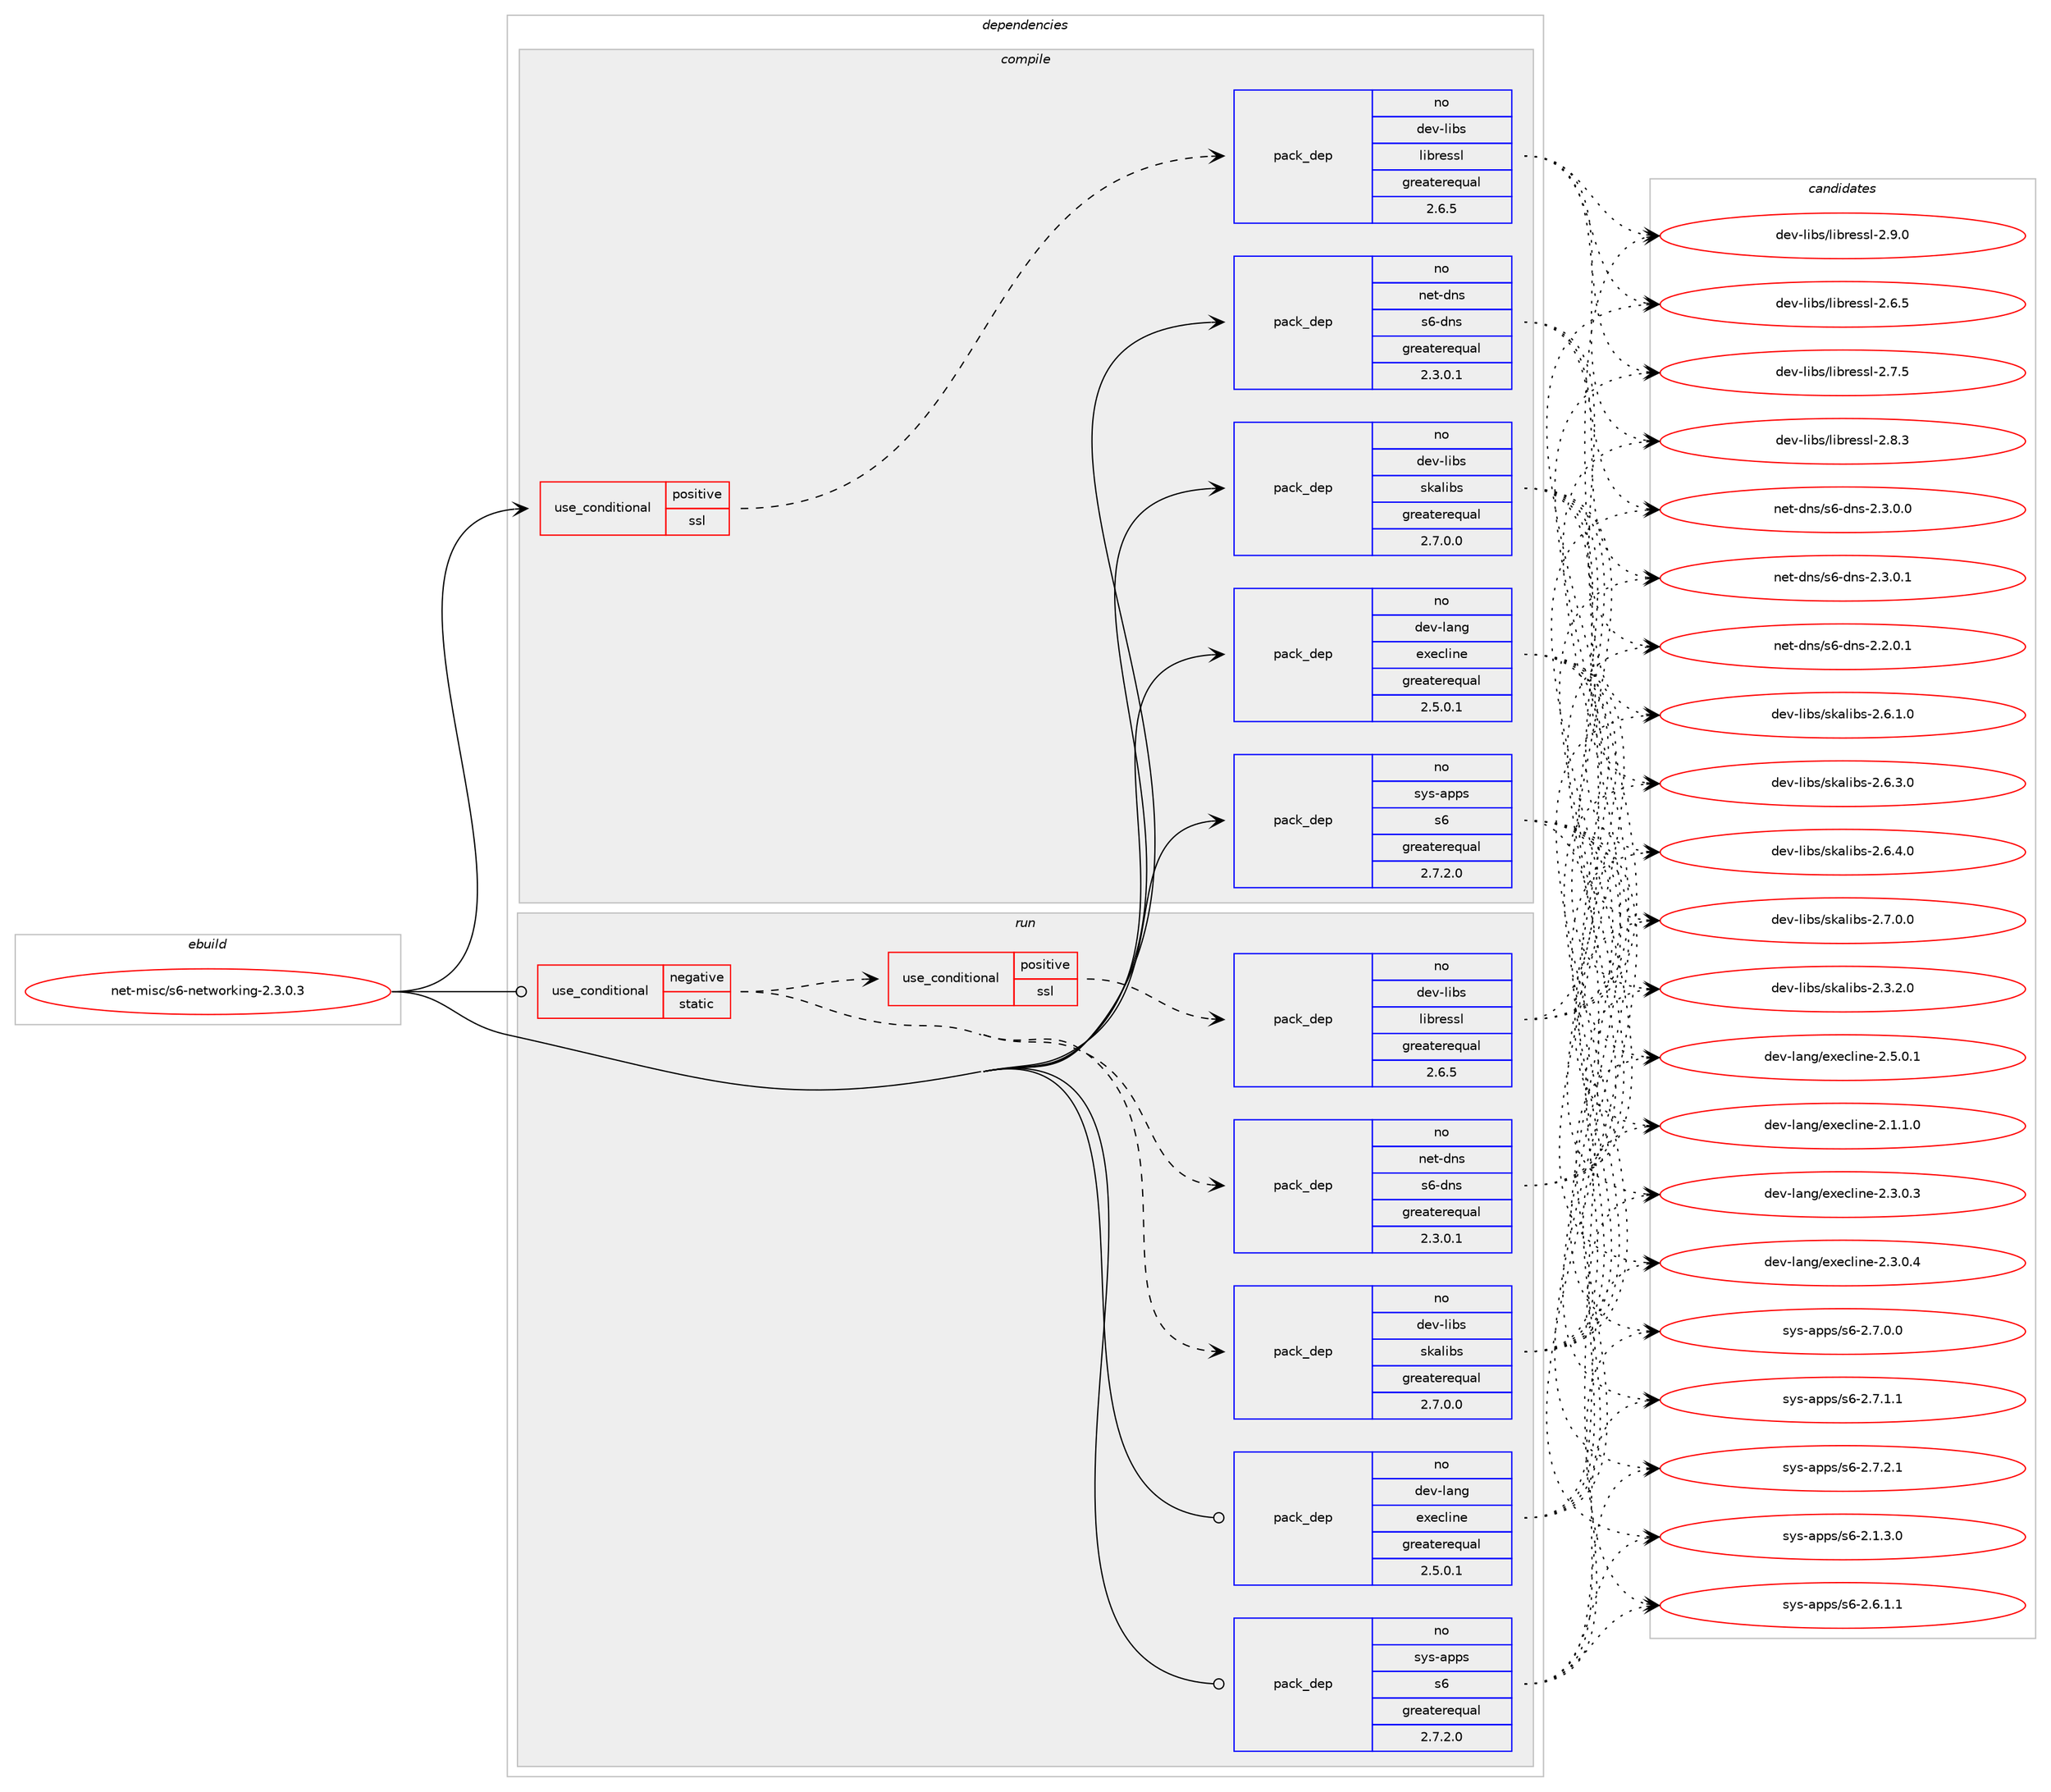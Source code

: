 digraph prolog {

# *************
# Graph options
# *************

newrank=true;
concentrate=true;
compound=true;
graph [rankdir=LR,fontname=Helvetica,fontsize=10,ranksep=1.5];#, ranksep=2.5, nodesep=0.2];
edge  [arrowhead=vee];
node  [fontname=Helvetica,fontsize=10];

# **********
# The ebuild
# **********

subgraph cluster_leftcol {
color=gray;
rank=same;
label=<<i>ebuild</i>>;
id [label="net-misc/s6-networking-2.3.0.3", color=red, width=4, href="../net-misc/s6-networking-2.3.0.3.svg"];
}

# ****************
# The dependencies
# ****************

subgraph cluster_midcol {
color=gray;
label=<<i>dependencies</i>>;
subgraph cluster_compile {
fillcolor="#eeeeee";
style=filled;
label=<<i>compile</i>>;
subgraph cond449278 {
dependency1672050 [label=<<TABLE BORDER="0" CELLBORDER="1" CELLSPACING="0" CELLPADDING="4"><TR><TD ROWSPAN="3" CELLPADDING="10">use_conditional</TD></TR><TR><TD>positive</TD></TR><TR><TD>ssl</TD></TR></TABLE>>, shape=none, color=red];
subgraph pack1195498 {
dependency1672051 [label=<<TABLE BORDER="0" CELLBORDER="1" CELLSPACING="0" CELLPADDING="4" WIDTH="220"><TR><TD ROWSPAN="6" CELLPADDING="30">pack_dep</TD></TR><TR><TD WIDTH="110">no</TD></TR><TR><TD>dev-libs</TD></TR><TR><TD>libressl</TD></TR><TR><TD>greaterequal</TD></TR><TR><TD>2.6.5</TD></TR></TABLE>>, shape=none, color=blue];
}
dependency1672050:e -> dependency1672051:w [weight=20,style="dashed",arrowhead="vee"];
}
id:e -> dependency1672050:w [weight=20,style="solid",arrowhead="vee"];
subgraph pack1195499 {
dependency1672052 [label=<<TABLE BORDER="0" CELLBORDER="1" CELLSPACING="0" CELLPADDING="4" WIDTH="220"><TR><TD ROWSPAN="6" CELLPADDING="30">pack_dep</TD></TR><TR><TD WIDTH="110">no</TD></TR><TR><TD>dev-lang</TD></TR><TR><TD>execline</TD></TR><TR><TD>greaterequal</TD></TR><TR><TD>2.5.0.1</TD></TR></TABLE>>, shape=none, color=blue];
}
id:e -> dependency1672052:w [weight=20,style="solid",arrowhead="vee"];
subgraph pack1195500 {
dependency1672053 [label=<<TABLE BORDER="0" CELLBORDER="1" CELLSPACING="0" CELLPADDING="4" WIDTH="220"><TR><TD ROWSPAN="6" CELLPADDING="30">pack_dep</TD></TR><TR><TD WIDTH="110">no</TD></TR><TR><TD>dev-libs</TD></TR><TR><TD>skalibs</TD></TR><TR><TD>greaterequal</TD></TR><TR><TD>2.7.0.0</TD></TR></TABLE>>, shape=none, color=blue];
}
id:e -> dependency1672053:w [weight=20,style="solid",arrowhead="vee"];
subgraph pack1195501 {
dependency1672054 [label=<<TABLE BORDER="0" CELLBORDER="1" CELLSPACING="0" CELLPADDING="4" WIDTH="220"><TR><TD ROWSPAN="6" CELLPADDING="30">pack_dep</TD></TR><TR><TD WIDTH="110">no</TD></TR><TR><TD>net-dns</TD></TR><TR><TD>s6-dns</TD></TR><TR><TD>greaterequal</TD></TR><TR><TD>2.3.0.1</TD></TR></TABLE>>, shape=none, color=blue];
}
id:e -> dependency1672054:w [weight=20,style="solid",arrowhead="vee"];
subgraph pack1195502 {
dependency1672055 [label=<<TABLE BORDER="0" CELLBORDER="1" CELLSPACING="0" CELLPADDING="4" WIDTH="220"><TR><TD ROWSPAN="6" CELLPADDING="30">pack_dep</TD></TR><TR><TD WIDTH="110">no</TD></TR><TR><TD>sys-apps</TD></TR><TR><TD>s6</TD></TR><TR><TD>greaterequal</TD></TR><TR><TD>2.7.2.0</TD></TR></TABLE>>, shape=none, color=blue];
}
id:e -> dependency1672055:w [weight=20,style="solid",arrowhead="vee"];
}
subgraph cluster_compileandrun {
fillcolor="#eeeeee";
style=filled;
label=<<i>compile and run</i>>;
}
subgraph cluster_run {
fillcolor="#eeeeee";
style=filled;
label=<<i>run</i>>;
subgraph cond449279 {
dependency1672056 [label=<<TABLE BORDER="0" CELLBORDER="1" CELLSPACING="0" CELLPADDING="4"><TR><TD ROWSPAN="3" CELLPADDING="10">use_conditional</TD></TR><TR><TD>negative</TD></TR><TR><TD>static</TD></TR></TABLE>>, shape=none, color=red];
subgraph pack1195503 {
dependency1672057 [label=<<TABLE BORDER="0" CELLBORDER="1" CELLSPACING="0" CELLPADDING="4" WIDTH="220"><TR><TD ROWSPAN="6" CELLPADDING="30">pack_dep</TD></TR><TR><TD WIDTH="110">no</TD></TR><TR><TD>net-dns</TD></TR><TR><TD>s6-dns</TD></TR><TR><TD>greaterequal</TD></TR><TR><TD>2.3.0.1</TD></TR></TABLE>>, shape=none, color=blue];
}
dependency1672056:e -> dependency1672057:w [weight=20,style="dashed",arrowhead="vee"];
subgraph pack1195504 {
dependency1672058 [label=<<TABLE BORDER="0" CELLBORDER="1" CELLSPACING="0" CELLPADDING="4" WIDTH="220"><TR><TD ROWSPAN="6" CELLPADDING="30">pack_dep</TD></TR><TR><TD WIDTH="110">no</TD></TR><TR><TD>dev-libs</TD></TR><TR><TD>skalibs</TD></TR><TR><TD>greaterequal</TD></TR><TR><TD>2.7.0.0</TD></TR></TABLE>>, shape=none, color=blue];
}
dependency1672056:e -> dependency1672058:w [weight=20,style="dashed",arrowhead="vee"];
subgraph cond449280 {
dependency1672059 [label=<<TABLE BORDER="0" CELLBORDER="1" CELLSPACING="0" CELLPADDING="4"><TR><TD ROWSPAN="3" CELLPADDING="10">use_conditional</TD></TR><TR><TD>positive</TD></TR><TR><TD>ssl</TD></TR></TABLE>>, shape=none, color=red];
subgraph pack1195505 {
dependency1672060 [label=<<TABLE BORDER="0" CELLBORDER="1" CELLSPACING="0" CELLPADDING="4" WIDTH="220"><TR><TD ROWSPAN="6" CELLPADDING="30">pack_dep</TD></TR><TR><TD WIDTH="110">no</TD></TR><TR><TD>dev-libs</TD></TR><TR><TD>libressl</TD></TR><TR><TD>greaterequal</TD></TR><TR><TD>2.6.5</TD></TR></TABLE>>, shape=none, color=blue];
}
dependency1672059:e -> dependency1672060:w [weight=20,style="dashed",arrowhead="vee"];
}
dependency1672056:e -> dependency1672059:w [weight=20,style="dashed",arrowhead="vee"];
}
id:e -> dependency1672056:w [weight=20,style="solid",arrowhead="odot"];
subgraph pack1195506 {
dependency1672061 [label=<<TABLE BORDER="0" CELLBORDER="1" CELLSPACING="0" CELLPADDING="4" WIDTH="220"><TR><TD ROWSPAN="6" CELLPADDING="30">pack_dep</TD></TR><TR><TD WIDTH="110">no</TD></TR><TR><TD>dev-lang</TD></TR><TR><TD>execline</TD></TR><TR><TD>greaterequal</TD></TR><TR><TD>2.5.0.1</TD></TR></TABLE>>, shape=none, color=blue];
}
id:e -> dependency1672061:w [weight=20,style="solid",arrowhead="odot"];
subgraph pack1195507 {
dependency1672062 [label=<<TABLE BORDER="0" CELLBORDER="1" CELLSPACING="0" CELLPADDING="4" WIDTH="220"><TR><TD ROWSPAN="6" CELLPADDING="30">pack_dep</TD></TR><TR><TD WIDTH="110">no</TD></TR><TR><TD>sys-apps</TD></TR><TR><TD>s6</TD></TR><TR><TD>greaterequal</TD></TR><TR><TD>2.7.2.0</TD></TR></TABLE>>, shape=none, color=blue];
}
id:e -> dependency1672062:w [weight=20,style="solid",arrowhead="odot"];
}
}

# **************
# The candidates
# **************

subgraph cluster_choices {
rank=same;
color=gray;
label=<<i>candidates</i>>;

subgraph choice1195498 {
color=black;
nodesep=1;
choice10010111845108105981154710810598114101115115108455046544653 [label="dev-libs/libressl-2.6.5", color=red, width=4,href="../dev-libs/libressl-2.6.5.svg"];
choice10010111845108105981154710810598114101115115108455046554653 [label="dev-libs/libressl-2.7.5", color=red, width=4,href="../dev-libs/libressl-2.7.5.svg"];
choice10010111845108105981154710810598114101115115108455046564651 [label="dev-libs/libressl-2.8.3", color=red, width=4,href="../dev-libs/libressl-2.8.3.svg"];
choice10010111845108105981154710810598114101115115108455046574648 [label="dev-libs/libressl-2.9.0", color=red, width=4,href="../dev-libs/libressl-2.9.0.svg"];
dependency1672051:e -> choice10010111845108105981154710810598114101115115108455046544653:w [style=dotted,weight="100"];
dependency1672051:e -> choice10010111845108105981154710810598114101115115108455046554653:w [style=dotted,weight="100"];
dependency1672051:e -> choice10010111845108105981154710810598114101115115108455046564651:w [style=dotted,weight="100"];
dependency1672051:e -> choice10010111845108105981154710810598114101115115108455046574648:w [style=dotted,weight="100"];
}
subgraph choice1195499 {
color=black;
nodesep=1;
choice100101118451089711010347101120101991081051101014550464946494648 [label="dev-lang/execline-2.1.1.0", color=red, width=4,href="../dev-lang/execline-2.1.1.0.svg"];
choice100101118451089711010347101120101991081051101014550465146484651 [label="dev-lang/execline-2.3.0.3", color=red, width=4,href="../dev-lang/execline-2.3.0.3.svg"];
choice100101118451089711010347101120101991081051101014550465146484652 [label="dev-lang/execline-2.3.0.4", color=red, width=4,href="../dev-lang/execline-2.3.0.4.svg"];
choice100101118451089711010347101120101991081051101014550465346484649 [label="dev-lang/execline-2.5.0.1", color=red, width=4,href="../dev-lang/execline-2.5.0.1.svg"];
dependency1672052:e -> choice100101118451089711010347101120101991081051101014550464946494648:w [style=dotted,weight="100"];
dependency1672052:e -> choice100101118451089711010347101120101991081051101014550465146484651:w [style=dotted,weight="100"];
dependency1672052:e -> choice100101118451089711010347101120101991081051101014550465146484652:w [style=dotted,weight="100"];
dependency1672052:e -> choice100101118451089711010347101120101991081051101014550465346484649:w [style=dotted,weight="100"];
}
subgraph choice1195500 {
color=black;
nodesep=1;
choice10010111845108105981154711510797108105981154550465146504648 [label="dev-libs/skalibs-2.3.2.0", color=red, width=4,href="../dev-libs/skalibs-2.3.2.0.svg"];
choice10010111845108105981154711510797108105981154550465446494648 [label="dev-libs/skalibs-2.6.1.0", color=red, width=4,href="../dev-libs/skalibs-2.6.1.0.svg"];
choice10010111845108105981154711510797108105981154550465446514648 [label="dev-libs/skalibs-2.6.3.0", color=red, width=4,href="../dev-libs/skalibs-2.6.3.0.svg"];
choice10010111845108105981154711510797108105981154550465446524648 [label="dev-libs/skalibs-2.6.4.0", color=red, width=4,href="../dev-libs/skalibs-2.6.4.0.svg"];
choice10010111845108105981154711510797108105981154550465546484648 [label="dev-libs/skalibs-2.7.0.0", color=red, width=4,href="../dev-libs/skalibs-2.7.0.0.svg"];
dependency1672053:e -> choice10010111845108105981154711510797108105981154550465146504648:w [style=dotted,weight="100"];
dependency1672053:e -> choice10010111845108105981154711510797108105981154550465446494648:w [style=dotted,weight="100"];
dependency1672053:e -> choice10010111845108105981154711510797108105981154550465446514648:w [style=dotted,weight="100"];
dependency1672053:e -> choice10010111845108105981154711510797108105981154550465446524648:w [style=dotted,weight="100"];
dependency1672053:e -> choice10010111845108105981154711510797108105981154550465546484648:w [style=dotted,weight="100"];
}
subgraph choice1195501 {
color=black;
nodesep=1;
choice110101116451001101154711554451001101154550465046484649 [label="net-dns/s6-dns-2.2.0.1", color=red, width=4,href="../net-dns/s6-dns-2.2.0.1.svg"];
choice110101116451001101154711554451001101154550465146484648 [label="net-dns/s6-dns-2.3.0.0", color=red, width=4,href="../net-dns/s6-dns-2.3.0.0.svg"];
choice110101116451001101154711554451001101154550465146484649 [label="net-dns/s6-dns-2.3.0.1", color=red, width=4,href="../net-dns/s6-dns-2.3.0.1.svg"];
dependency1672054:e -> choice110101116451001101154711554451001101154550465046484649:w [style=dotted,weight="100"];
dependency1672054:e -> choice110101116451001101154711554451001101154550465146484648:w [style=dotted,weight="100"];
dependency1672054:e -> choice110101116451001101154711554451001101154550465146484649:w [style=dotted,weight="100"];
}
subgraph choice1195502 {
color=black;
nodesep=1;
choice115121115459711211211547115544550464946514648 [label="sys-apps/s6-2.1.3.0", color=red, width=4,href="../sys-apps/s6-2.1.3.0.svg"];
choice115121115459711211211547115544550465446494649 [label="sys-apps/s6-2.6.1.1", color=red, width=4,href="../sys-apps/s6-2.6.1.1.svg"];
choice115121115459711211211547115544550465546484648 [label="sys-apps/s6-2.7.0.0", color=red, width=4,href="../sys-apps/s6-2.7.0.0.svg"];
choice115121115459711211211547115544550465546494649 [label="sys-apps/s6-2.7.1.1", color=red, width=4,href="../sys-apps/s6-2.7.1.1.svg"];
choice115121115459711211211547115544550465546504649 [label="sys-apps/s6-2.7.2.1", color=red, width=4,href="../sys-apps/s6-2.7.2.1.svg"];
dependency1672055:e -> choice115121115459711211211547115544550464946514648:w [style=dotted,weight="100"];
dependency1672055:e -> choice115121115459711211211547115544550465446494649:w [style=dotted,weight="100"];
dependency1672055:e -> choice115121115459711211211547115544550465546484648:w [style=dotted,weight="100"];
dependency1672055:e -> choice115121115459711211211547115544550465546494649:w [style=dotted,weight="100"];
dependency1672055:e -> choice115121115459711211211547115544550465546504649:w [style=dotted,weight="100"];
}
subgraph choice1195503 {
color=black;
nodesep=1;
choice110101116451001101154711554451001101154550465046484649 [label="net-dns/s6-dns-2.2.0.1", color=red, width=4,href="../net-dns/s6-dns-2.2.0.1.svg"];
choice110101116451001101154711554451001101154550465146484648 [label="net-dns/s6-dns-2.3.0.0", color=red, width=4,href="../net-dns/s6-dns-2.3.0.0.svg"];
choice110101116451001101154711554451001101154550465146484649 [label="net-dns/s6-dns-2.3.0.1", color=red, width=4,href="../net-dns/s6-dns-2.3.0.1.svg"];
dependency1672057:e -> choice110101116451001101154711554451001101154550465046484649:w [style=dotted,weight="100"];
dependency1672057:e -> choice110101116451001101154711554451001101154550465146484648:w [style=dotted,weight="100"];
dependency1672057:e -> choice110101116451001101154711554451001101154550465146484649:w [style=dotted,weight="100"];
}
subgraph choice1195504 {
color=black;
nodesep=1;
choice10010111845108105981154711510797108105981154550465146504648 [label="dev-libs/skalibs-2.3.2.0", color=red, width=4,href="../dev-libs/skalibs-2.3.2.0.svg"];
choice10010111845108105981154711510797108105981154550465446494648 [label="dev-libs/skalibs-2.6.1.0", color=red, width=4,href="../dev-libs/skalibs-2.6.1.0.svg"];
choice10010111845108105981154711510797108105981154550465446514648 [label="dev-libs/skalibs-2.6.3.0", color=red, width=4,href="../dev-libs/skalibs-2.6.3.0.svg"];
choice10010111845108105981154711510797108105981154550465446524648 [label="dev-libs/skalibs-2.6.4.0", color=red, width=4,href="../dev-libs/skalibs-2.6.4.0.svg"];
choice10010111845108105981154711510797108105981154550465546484648 [label="dev-libs/skalibs-2.7.0.0", color=red, width=4,href="../dev-libs/skalibs-2.7.0.0.svg"];
dependency1672058:e -> choice10010111845108105981154711510797108105981154550465146504648:w [style=dotted,weight="100"];
dependency1672058:e -> choice10010111845108105981154711510797108105981154550465446494648:w [style=dotted,weight="100"];
dependency1672058:e -> choice10010111845108105981154711510797108105981154550465446514648:w [style=dotted,weight="100"];
dependency1672058:e -> choice10010111845108105981154711510797108105981154550465446524648:w [style=dotted,weight="100"];
dependency1672058:e -> choice10010111845108105981154711510797108105981154550465546484648:w [style=dotted,weight="100"];
}
subgraph choice1195505 {
color=black;
nodesep=1;
choice10010111845108105981154710810598114101115115108455046544653 [label="dev-libs/libressl-2.6.5", color=red, width=4,href="../dev-libs/libressl-2.6.5.svg"];
choice10010111845108105981154710810598114101115115108455046554653 [label="dev-libs/libressl-2.7.5", color=red, width=4,href="../dev-libs/libressl-2.7.5.svg"];
choice10010111845108105981154710810598114101115115108455046564651 [label="dev-libs/libressl-2.8.3", color=red, width=4,href="../dev-libs/libressl-2.8.3.svg"];
choice10010111845108105981154710810598114101115115108455046574648 [label="dev-libs/libressl-2.9.0", color=red, width=4,href="../dev-libs/libressl-2.9.0.svg"];
dependency1672060:e -> choice10010111845108105981154710810598114101115115108455046544653:w [style=dotted,weight="100"];
dependency1672060:e -> choice10010111845108105981154710810598114101115115108455046554653:w [style=dotted,weight="100"];
dependency1672060:e -> choice10010111845108105981154710810598114101115115108455046564651:w [style=dotted,weight="100"];
dependency1672060:e -> choice10010111845108105981154710810598114101115115108455046574648:w [style=dotted,weight="100"];
}
subgraph choice1195506 {
color=black;
nodesep=1;
choice100101118451089711010347101120101991081051101014550464946494648 [label="dev-lang/execline-2.1.1.0", color=red, width=4,href="../dev-lang/execline-2.1.1.0.svg"];
choice100101118451089711010347101120101991081051101014550465146484651 [label="dev-lang/execline-2.3.0.3", color=red, width=4,href="../dev-lang/execline-2.3.0.3.svg"];
choice100101118451089711010347101120101991081051101014550465146484652 [label="dev-lang/execline-2.3.0.4", color=red, width=4,href="../dev-lang/execline-2.3.0.4.svg"];
choice100101118451089711010347101120101991081051101014550465346484649 [label="dev-lang/execline-2.5.0.1", color=red, width=4,href="../dev-lang/execline-2.5.0.1.svg"];
dependency1672061:e -> choice100101118451089711010347101120101991081051101014550464946494648:w [style=dotted,weight="100"];
dependency1672061:e -> choice100101118451089711010347101120101991081051101014550465146484651:w [style=dotted,weight="100"];
dependency1672061:e -> choice100101118451089711010347101120101991081051101014550465146484652:w [style=dotted,weight="100"];
dependency1672061:e -> choice100101118451089711010347101120101991081051101014550465346484649:w [style=dotted,weight="100"];
}
subgraph choice1195507 {
color=black;
nodesep=1;
choice115121115459711211211547115544550464946514648 [label="sys-apps/s6-2.1.3.0", color=red, width=4,href="../sys-apps/s6-2.1.3.0.svg"];
choice115121115459711211211547115544550465446494649 [label="sys-apps/s6-2.6.1.1", color=red, width=4,href="../sys-apps/s6-2.6.1.1.svg"];
choice115121115459711211211547115544550465546484648 [label="sys-apps/s6-2.7.0.0", color=red, width=4,href="../sys-apps/s6-2.7.0.0.svg"];
choice115121115459711211211547115544550465546494649 [label="sys-apps/s6-2.7.1.1", color=red, width=4,href="../sys-apps/s6-2.7.1.1.svg"];
choice115121115459711211211547115544550465546504649 [label="sys-apps/s6-2.7.2.1", color=red, width=4,href="../sys-apps/s6-2.7.2.1.svg"];
dependency1672062:e -> choice115121115459711211211547115544550464946514648:w [style=dotted,weight="100"];
dependency1672062:e -> choice115121115459711211211547115544550465446494649:w [style=dotted,weight="100"];
dependency1672062:e -> choice115121115459711211211547115544550465546484648:w [style=dotted,weight="100"];
dependency1672062:e -> choice115121115459711211211547115544550465546494649:w [style=dotted,weight="100"];
dependency1672062:e -> choice115121115459711211211547115544550465546504649:w [style=dotted,weight="100"];
}
}

}
